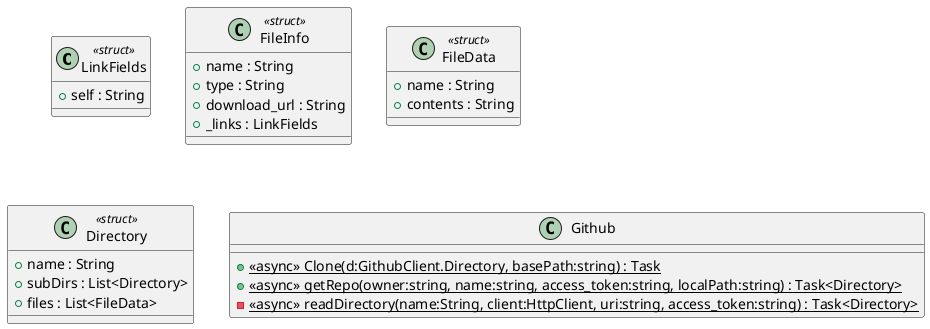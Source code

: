 @startuml
class LinkFields <<struct>> {
    + self : String
}
class FileInfo <<struct>> {
    + name : String
    + type : String
    + download_url : String
    + _links : LinkFields
}
class FileData <<struct>> {
    + name : String
    + contents : String
}
class Directory <<struct>> {
    + name : String
    + subDirs : List<Directory>
    + files : List<FileData>
}
class Github {
    + {static} <<async>> Clone(d:GithubClient.Directory, basePath:string) : Task
    + {static} <<async>> getRepo(owner:string, name:string, access_token:string, localPath:string) : Task<Directory>
    - {static} <<async>> readDirectory(name:String, client:HttpClient, uri:string, access_token:string) : Task<Directory>
}
@enduml
